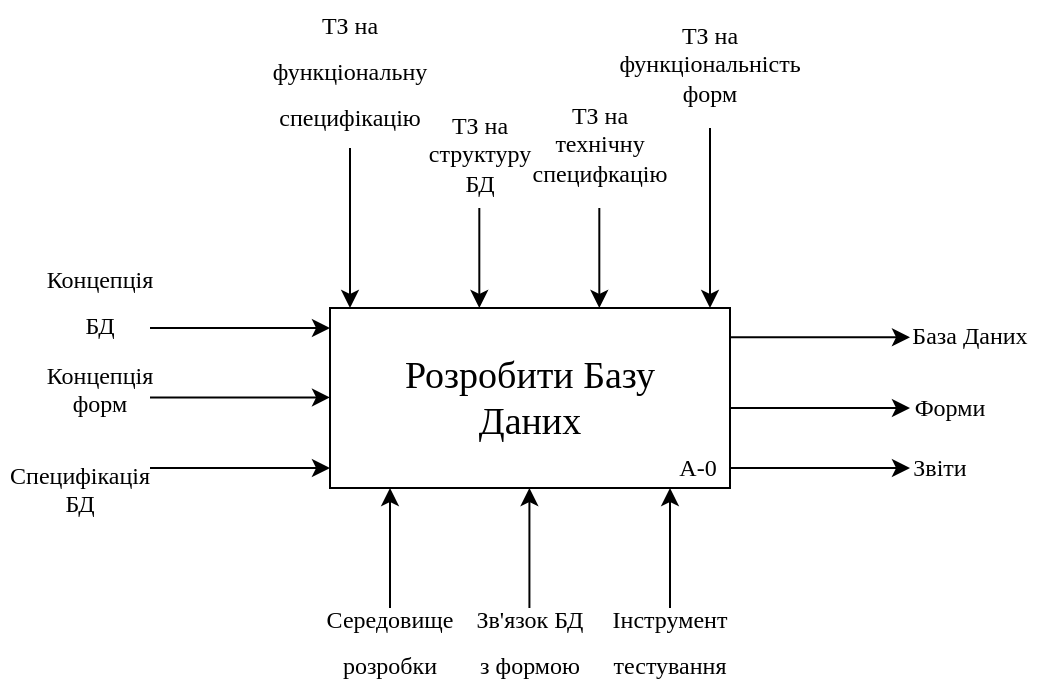 <mxfile version="20.3.6" type="device" pages="2"><diagram id="INt0NPFZi4sgm4ZMiHk9" name="Сторінка-1"><mxGraphModel dx="716" dy="1539" grid="1" gridSize="10" guides="1" tooltips="1" connect="1" arrows="1" fold="1" page="1" pageScale="1" pageWidth="827" pageHeight="1169" math="0" shadow="0"><root><mxCell id="0"/><mxCell id="1" parent="0"/><mxCell id="U6gqXGyVPpaEfHBoa-f7-1" value="" style="rounded=0;whiteSpace=wrap;html=1;" vertex="1" parent="1"><mxGeometry x="260" y="120" width="200" height="90" as="geometry"/></mxCell><mxCell id="U6gqXGyVPpaEfHBoa-f7-3" value="" style="endArrow=classic;html=1;rounded=0;entryX=0;entryY=0.25;entryDx=0;entryDy=0;" edge="1" parent="1"><mxGeometry width="50" height="50" relative="1" as="geometry"><mxPoint x="170" y="130" as="sourcePoint"/><mxPoint x="260" y="130" as="targetPoint"/></mxGeometry></mxCell><mxCell id="U6gqXGyVPpaEfHBoa-f7-6" value="" style="endArrow=classic;html=1;rounded=0;entryX=0;entryY=0.25;entryDx=0;entryDy=0;" edge="1" parent="1"><mxGeometry width="50" height="50" relative="1" as="geometry"><mxPoint x="170" y="200" as="sourcePoint"/><mxPoint x="260" y="200" as="targetPoint"/></mxGeometry></mxCell><mxCell id="U6gqXGyVPpaEfHBoa-f7-7" value="" style="endArrow=classic;html=1;rounded=0;entryX=0;entryY=0.25;entryDx=0;entryDy=0;" edge="1" parent="1"><mxGeometry width="50" height="50" relative="1" as="geometry"><mxPoint x="170" y="164.71" as="sourcePoint"/><mxPoint x="260" y="164.71" as="targetPoint"/></mxGeometry></mxCell><mxCell id="U6gqXGyVPpaEfHBoa-f7-9" value="" style="endArrow=classic;html=1;rounded=0;entryX=0.25;entryY=1;entryDx=0;entryDy=0;" edge="1" parent="1"><mxGeometry width="50" height="50" relative="1" as="geometry"><mxPoint x="290" y="270" as="sourcePoint"/><mxPoint x="290" y="210" as="targetPoint"/></mxGeometry></mxCell><mxCell id="U6gqXGyVPpaEfHBoa-f7-10" value="" style="endArrow=classic;html=1;rounded=0;entryX=0.25;entryY=1;entryDx=0;entryDy=0;" edge="1" parent="1"><mxGeometry width="50" height="50" relative="1" as="geometry"><mxPoint x="334.66" y="70" as="sourcePoint"/><mxPoint x="334.66" y="120" as="targetPoint"/></mxGeometry></mxCell><mxCell id="U6gqXGyVPpaEfHBoa-f7-12" value="" style="endArrow=classic;html=1;rounded=0;entryX=0;entryY=0.25;entryDx=0;entryDy=0;" edge="1" parent="1"><mxGeometry width="50" height="50" relative="1" as="geometry"><mxPoint x="460" y="134.66" as="sourcePoint"/><mxPoint x="550" y="134.66" as="targetPoint"/></mxGeometry></mxCell><mxCell id="U6gqXGyVPpaEfHBoa-f7-14" value="" style="endArrow=classic;html=1;rounded=0;entryX=0;entryY=0.25;entryDx=0;entryDy=0;" edge="1" parent="1"><mxGeometry width="50" height="50" relative="1" as="geometry"><mxPoint x="460" y="200" as="sourcePoint"/><mxPoint x="550" y="200" as="targetPoint"/></mxGeometry></mxCell><mxCell id="U6gqXGyVPpaEfHBoa-f7-15" value="" style="endArrow=classic;html=1;rounded=0;entryX=0.25;entryY=1;entryDx=0;entryDy=0;" edge="1" parent="1"><mxGeometry width="50" height="50" relative="1" as="geometry"><mxPoint x="394.66" y="70" as="sourcePoint"/><mxPoint x="394.66" y="120" as="targetPoint"/></mxGeometry></mxCell><mxCell id="U6gqXGyVPpaEfHBoa-f7-16" value="" style="endArrow=classic;html=1;rounded=0;entryX=0.25;entryY=1;entryDx=0;entryDy=0;" edge="1" parent="1"><mxGeometry width="50" height="50" relative="1" as="geometry"><mxPoint x="450" y="30" as="sourcePoint"/><mxPoint x="450" y="120" as="targetPoint"/></mxGeometry></mxCell><mxCell id="U6gqXGyVPpaEfHBoa-f7-17" value="" style="endArrow=classic;html=1;rounded=0;entryX=0.25;entryY=1;entryDx=0;entryDy=0;" edge="1" parent="1"><mxGeometry width="50" height="50" relative="1" as="geometry"><mxPoint x="270" y="40" as="sourcePoint"/><mxPoint x="270" y="120" as="targetPoint"/></mxGeometry></mxCell><mxCell id="U6gqXGyVPpaEfHBoa-f7-18" value="" style="endArrow=classic;html=1;rounded=0;entryX=0.25;entryY=1;entryDx=0;entryDy=0;" edge="1" parent="1"><mxGeometry width="50" height="50" relative="1" as="geometry"><mxPoint x="430" y="270" as="sourcePoint"/><mxPoint x="430" y="210" as="targetPoint"/></mxGeometry></mxCell><mxCell id="U6gqXGyVPpaEfHBoa-f7-19" value="" style="endArrow=classic;html=1;rounded=0;entryX=0.25;entryY=1;entryDx=0;entryDy=0;" edge="1" parent="1"><mxGeometry width="50" height="50" relative="1" as="geometry"><mxPoint x="359.71" y="270" as="sourcePoint"/><mxPoint x="359.71" y="210" as="targetPoint"/></mxGeometry></mxCell><mxCell id="U6gqXGyVPpaEfHBoa-f7-20" value="&lt;font style=&quot;font-size: 19px;&quot; face=&quot;Times New Roman&quot;&gt;Розробити Базу Даних&lt;/font&gt;" style="text;html=1;strokeColor=none;fillColor=none;align=center;verticalAlign=middle;whiteSpace=wrap;rounded=0;" vertex="1" parent="1"><mxGeometry x="295" y="150" width="130" height="30" as="geometry"/></mxCell><mxCell id="U6gqXGyVPpaEfHBoa-f7-21" value="&lt;font style=&quot;font-size: 12px;&quot;&gt;Зв'язок БД з формою&lt;/font&gt;" style="text;html=1;strokeColor=none;fillColor=none;align=center;verticalAlign=middle;whiteSpace=wrap;rounded=0;fontFamily=Times New Roman;fontSize=19;" vertex="1" parent="1"><mxGeometry x="330" y="270" width="60" height="30" as="geometry"/></mxCell><mxCell id="U6gqXGyVPpaEfHBoa-f7-22" value="&lt;font style=&quot;font-size: 12px;&quot;&gt;Середовище розробки&lt;/font&gt;" style="text;html=1;strokeColor=none;fillColor=none;align=center;verticalAlign=middle;whiteSpace=wrap;rounded=0;fontFamily=Times New Roman;fontSize=19;" vertex="1" parent="1"><mxGeometry x="260" y="270" width="60" height="30" as="geometry"/></mxCell><mxCell id="U6gqXGyVPpaEfHBoa-f7-23" value="&lt;font style=&quot;font-size: 12px;&quot;&gt;Інструмент тестування&lt;/font&gt;" style="text;html=1;strokeColor=none;fillColor=none;align=center;verticalAlign=middle;whiteSpace=wrap;rounded=0;fontFamily=Times New Roman;fontSize=19;" vertex="1" parent="1"><mxGeometry x="400" y="270" width="60" height="30" as="geometry"/></mxCell><mxCell id="U6gqXGyVPpaEfHBoa-f7-24" value="&lt;font style=&quot;font-size: 12px;&quot;&gt;ТЗ на функціональну специфікацію&lt;/font&gt;" style="text;html=1;strokeColor=none;fillColor=none;align=center;verticalAlign=middle;whiteSpace=wrap;rounded=0;fontFamily=Times New Roman;fontSize=19;" vertex="1" parent="1"><mxGeometry x="240" y="-15" width="60" height="30" as="geometry"/></mxCell><mxCell id="U6gqXGyVPpaEfHBoa-f7-25" value="&lt;div align=&quot;center&quot;&gt;&lt;font style=&quot;font-size: 12px;&quot;&gt;ТЗ на функціональність форм&lt;/font&gt;&lt;br&gt;&lt;/div&gt;" style="text;whiteSpace=wrap;html=1;fontSize=12;fontFamily=Times New Roman;align=center;" vertex="1" parent="1"><mxGeometry x="420" y="-30" width="60" height="40" as="geometry"/></mxCell><mxCell id="U6gqXGyVPpaEfHBoa-f7-26" value="&lt;div align=&quot;center&quot;&gt;&lt;font style=&quot;font-size: 12px;&quot;&gt;ТЗ на структуру БД&lt;/font&gt;&lt;br&gt;&lt;/div&gt;" style="text;whiteSpace=wrap;html=1;fontSize=12;fontFamily=Times New Roman;align=center;" vertex="1" parent="1"><mxGeometry x="310" y="15" width="50" height="40" as="geometry"/></mxCell><mxCell id="U6gqXGyVPpaEfHBoa-f7-27" value="&lt;div align=&quot;center&quot;&gt;&lt;font style=&quot;font-size: 12px;&quot;&gt;ТЗ на технічну специфкацію&lt;/font&gt;&lt;br&gt;&lt;/div&gt;" style="text;whiteSpace=wrap;html=1;fontSize=12;fontFamily=Times New Roman;align=center;" vertex="1" parent="1"><mxGeometry x="360" y="10" width="70" height="40" as="geometry"/></mxCell><mxCell id="U6gqXGyVPpaEfHBoa-f7-29" value="&lt;font style=&quot;font-size: 12px;&quot;&gt;Концепція БД&lt;/font&gt;" style="text;html=1;strokeColor=none;fillColor=none;align=center;verticalAlign=middle;whiteSpace=wrap;rounded=0;fontFamily=Times New Roman;fontSize=19;" vertex="1" parent="1"><mxGeometry x="115" y="100" width="60" height="30" as="geometry"/></mxCell><mxCell id="U6gqXGyVPpaEfHBoa-f7-31" value="&lt;div align=&quot;center&quot;&gt;&lt;font style=&quot;font-size: 12px;&quot;&gt;Концепція форм&lt;br&gt;&lt;/font&gt;&lt;/div&gt;" style="text;whiteSpace=wrap;html=1;fontSize=12;fontFamily=Times New Roman;align=center;" vertex="1" parent="1"><mxGeometry x="110" y="140" width="70" height="40" as="geometry"/></mxCell><mxCell id="U6gqXGyVPpaEfHBoa-f7-32" value="&lt;div align=&quot;center&quot;&gt;&lt;font style=&quot;font-size: 12px;&quot;&gt;Специфікація БД&lt;/font&gt;&lt;/div&gt;" style="text;whiteSpace=wrap;html=1;fontSize=12;fontFamily=Times New Roman;align=center;" vertex="1" parent="1"><mxGeometry x="95" y="190" width="80" height="40" as="geometry"/></mxCell><mxCell id="U6gqXGyVPpaEfHBoa-f7-33" value="&lt;div align=&quot;center&quot;&gt;База Даних&lt;/div&gt;" style="text;whiteSpace=wrap;html=1;fontSize=12;fontFamily=Times New Roman;align=center;" vertex="1" parent="1"><mxGeometry x="540" y="120" width="80" height="30" as="geometry"/></mxCell><mxCell id="U6gqXGyVPpaEfHBoa-f7-35" value="" style="endArrow=classic;html=1;rounded=0;entryX=0;entryY=0.25;entryDx=0;entryDy=0;" edge="1" parent="1"><mxGeometry width="50" height="50" relative="1" as="geometry"><mxPoint x="460" y="170.0" as="sourcePoint"/><mxPoint x="550" y="170.0" as="targetPoint"/></mxGeometry></mxCell><mxCell id="U6gqXGyVPpaEfHBoa-f7-36" value="Форми" style="text;html=1;strokeColor=none;fillColor=none;align=center;verticalAlign=middle;whiteSpace=wrap;rounded=0;fontFamily=Times New Roman;fontSize=12;" vertex="1" parent="1"><mxGeometry x="530" y="150" width="80" height="40" as="geometry"/></mxCell><mxCell id="U6gqXGyVPpaEfHBoa-f7-37" value="Звіти" style="text;html=1;strokeColor=none;fillColor=none;align=center;verticalAlign=middle;whiteSpace=wrap;rounded=0;fontFamily=Times New Roman;fontSize=12;" vertex="1" parent="1"><mxGeometry x="530" y="180" width="70" height="40" as="geometry"/></mxCell><mxCell id="U6gqXGyVPpaEfHBoa-f7-39" value="А-0" style="text;html=1;strokeColor=none;fillColor=none;align=center;verticalAlign=middle;whiteSpace=wrap;rounded=0;fontFamily=Times New Roman;fontSize=12;" vertex="1" parent="1"><mxGeometry x="414" y="185" width="60" height="30" as="geometry"/></mxCell></root></mxGraphModel></diagram><diagram id="6UiuxZXrDSP06YewEuTL" name="Сторінка-2"><mxGraphModel dx="1887" dy="2144" grid="1" gridSize="10" guides="1" tooltips="1" connect="1" arrows="1" fold="1" page="1" pageScale="1" pageWidth="827" pageHeight="1169" math="0" shadow="0"><root><mxCell id="0"/><mxCell id="1" parent="0"/><mxCell id="hnZOmmFA4xwz-ER-kAUA-1" style="edgeStyle=orthogonalEdgeStyle;rounded=0;orthogonalLoop=1;jettySize=auto;html=1;exitX=1;exitY=0.5;exitDx=0;exitDy=0;entryX=0.5;entryY=0;entryDx=0;entryDy=0;fontFamily=Times New Roman;fontSize=12;" edge="1" parent="1" source="RH5QEarCfi3vWT3m7IpA-1" target="RH5QEarCfi3vWT3m7IpA-2"><mxGeometry relative="1" as="geometry"/></mxCell><mxCell id="0cBlHmbwaeEhcJbyFxKD-6" style="edgeStyle=orthogonalEdgeStyle;rounded=0;orthogonalLoop=1;jettySize=auto;html=1;exitX=1;exitY=0.5;exitDx=0;exitDy=0;entryX=0;entryY=0.25;entryDx=0;entryDy=0;fontFamily=Times New Roman;fontSize=12;" edge="1" parent="1" source="RH5QEarCfi3vWT3m7IpA-1" target="RH5QEarCfi3vWT3m7IpA-4"><mxGeometry relative="1" as="geometry"><Array as="points"><mxPoint x="550" y="70"/><mxPoint x="550" y="295"/></Array></mxGeometry></mxCell><mxCell id="RH5QEarCfi3vWT3m7IpA-1" value="" style="rounded=0;whiteSpace=wrap;html=1;fontFamily=Times New Roman;fontSize=12;" vertex="1" parent="1"><mxGeometry x="80" y="40" width="120" height="60" as="geometry"/></mxCell><mxCell id="0cBlHmbwaeEhcJbyFxKD-2" style="edgeStyle=orthogonalEdgeStyle;rounded=0;orthogonalLoop=1;jettySize=auto;html=1;exitX=1;exitY=0.5;exitDx=0;exitDy=0;entryX=0;entryY=0.5;entryDx=0;entryDy=0;fontFamily=Times New Roman;fontSize=12;" edge="1" parent="1" source="RH5QEarCfi3vWT3m7IpA-2" target="RH5QEarCfi3vWT3m7IpA-3"><mxGeometry relative="1" as="geometry"/></mxCell><mxCell id="RH5QEarCfi3vWT3m7IpA-2" value="" style="rounded=0;whiteSpace=wrap;html=1;fontFamily=Times New Roman;fontSize=12;" vertex="1" parent="1"><mxGeometry x="240" y="120" width="120" height="60" as="geometry"/></mxCell><mxCell id="0cBlHmbwaeEhcJbyFxKD-5" style="edgeStyle=orthogonalEdgeStyle;rounded=0;orthogonalLoop=1;jettySize=auto;html=1;exitX=1;exitY=0.5;exitDx=0;exitDy=0;entryX=0;entryY=0.75;entryDx=0;entryDy=0;fontFamily=Times New Roman;fontSize=12;" edge="1" parent="1" source="RH5QEarCfi3vWT3m7IpA-3" target="RH5QEarCfi3vWT3m7IpA-4"><mxGeometry relative="1" as="geometry"/></mxCell><mxCell id="RH5QEarCfi3vWT3m7IpA-3" value="" style="rounded=0;whiteSpace=wrap;html=1;fontFamily=Times New Roman;fontSize=12;" vertex="1" parent="1"><mxGeometry x="400" y="200" width="120" height="60" as="geometry"/></mxCell><mxCell id="0cBlHmbwaeEhcJbyFxKD-8" style="edgeStyle=orthogonalEdgeStyle;rounded=0;orthogonalLoop=1;jettySize=auto;html=1;exitX=1;exitY=0.5;exitDx=0;exitDy=0;entryX=0;entryY=0.5;entryDx=0;entryDy=0;fontFamily=Times New Roman;fontSize=12;" edge="1" parent="1" source="RH5QEarCfi3vWT3m7IpA-4" target="RH5QEarCfi3vWT3m7IpA-5"><mxGeometry relative="1" as="geometry"/></mxCell><mxCell id="RH5QEarCfi3vWT3m7IpA-4" value="" style="rounded=0;whiteSpace=wrap;html=1;fontFamily=Times New Roman;fontSize=12;" vertex="1" parent="1"><mxGeometry x="560" y="280" width="120" height="60" as="geometry"/></mxCell><mxCell id="0cBlHmbwaeEhcJbyFxKD-10" style="edgeStyle=orthogonalEdgeStyle;rounded=0;orthogonalLoop=1;jettySize=auto;html=1;exitX=1;exitY=0.5;exitDx=0;exitDy=0;entryX=0;entryY=0.5;entryDx=0;entryDy=0;fontFamily=Times New Roman;fontSize=12;" edge="1" parent="1" source="RH5QEarCfi3vWT3m7IpA-5" target="RH5QEarCfi3vWT3m7IpA-6"><mxGeometry relative="1" as="geometry"/></mxCell><mxCell id="RH5QEarCfi3vWT3m7IpA-5" value="" style="rounded=0;whiteSpace=wrap;html=1;fontFamily=Times New Roman;fontSize=12;" vertex="1" parent="1"><mxGeometry x="720" y="360" width="120" height="60" as="geometry"/></mxCell><mxCell id="0cBlHmbwaeEhcJbyFxKD-12" style="edgeStyle=orthogonalEdgeStyle;rounded=0;orthogonalLoop=1;jettySize=auto;html=1;exitX=1;exitY=0.5;exitDx=0;exitDy=0;entryX=0;entryY=0.5;entryDx=0;entryDy=0;fontFamily=Times New Roman;fontSize=12;" edge="1" parent="1" source="RH5QEarCfi3vWT3m7IpA-6" target="RH5QEarCfi3vWT3m7IpA-7"><mxGeometry relative="1" as="geometry"/></mxCell><mxCell id="RH5QEarCfi3vWT3m7IpA-6" value="" style="rounded=0;whiteSpace=wrap;html=1;fontFamily=Times New Roman;fontSize=12;" vertex="1" parent="1"><mxGeometry x="880" y="440" width="120" height="60" as="geometry"/></mxCell><mxCell id="0cBlHmbwaeEhcJbyFxKD-14" style="edgeStyle=orthogonalEdgeStyle;rounded=0;orthogonalLoop=1;jettySize=auto;html=1;exitX=1;exitY=0.5;exitDx=0;exitDy=0;fontFamily=Times New Roman;fontSize=12;" edge="1" parent="1" source="RH5QEarCfi3vWT3m7IpA-7"><mxGeometry relative="1" as="geometry"><mxPoint x="1240" y="555" as="targetPoint"/></mxGeometry></mxCell><mxCell id="RH5QEarCfi3vWT3m7IpA-7" value="" style="rounded=0;whiteSpace=wrap;html=1;fontFamily=Times New Roman;fontSize=12;" vertex="1" parent="1"><mxGeometry x="1040" y="525" width="120" height="60" as="geometry"/></mxCell><mxCell id="RH5QEarCfi3vWT3m7IpA-8" value="&lt;b&gt;&lt;span&gt;Розробити структуру БД&lt;/span&gt;&lt;/b&gt;" style="text;html=1;strokeColor=none;fillColor=none;align=center;verticalAlign=middle;whiteSpace=wrap;rounded=0;fontFamily=Times New Roman;fontSize=12;" vertex="1" parent="1"><mxGeometry x="110" y="55" width="60" height="30" as="geometry"/></mxCell><mxCell id="RH5QEarCfi3vWT3m7IpA-9" value="&lt;b&gt;&lt;span&gt;Вибрати засіб та середовище реалізації&lt;/span&gt;&lt;/b&gt;" style="text;html=1;strokeColor=none;fillColor=none;align=center;verticalAlign=middle;whiteSpace=wrap;rounded=0;fontFamily=Times New Roman;fontSize=12;" vertex="1" parent="1"><mxGeometry x="270" y="135" width="60" height="30" as="geometry"/></mxCell><mxCell id="RH5QEarCfi3vWT3m7IpA-10" value="&lt;b&gt;&lt;span&gt;Розробка форм&lt;/span&gt;&lt;/b&gt;" style="text;html=1;strokeColor=none;fillColor=none;align=center;verticalAlign=middle;whiteSpace=wrap;rounded=0;fontFamily=Times New Roman;fontSize=12;" vertex="1" parent="1"><mxGeometry x="430" y="215" width="60" height="30" as="geometry"/></mxCell><mxCell id="RH5QEarCfi3vWT3m7IpA-11" value="&lt;b&gt;&lt;span&gt;Реалізація зв'язку між формою та БД&lt;br&gt;&lt;/span&gt;&lt;/b&gt;" style="text;html=1;strokeColor=none;fillColor=none;align=center;verticalAlign=middle;whiteSpace=wrap;rounded=0;fontFamily=Times New Roman;fontSize=12;" vertex="1" parent="1"><mxGeometry x="585" y="295" width="70" height="30" as="geometry"/></mxCell><mxCell id="RH5QEarCfi3vWT3m7IpA-12" value="&lt;b&gt;&lt;span&gt;Розробка запитів&lt;br&gt;&lt;/span&gt;&lt;/b&gt;" style="text;html=1;strokeColor=none;fillColor=none;align=center;verticalAlign=middle;whiteSpace=wrap;rounded=0;fontFamily=Times New Roman;fontSize=12;" vertex="1" parent="1"><mxGeometry x="750" y="375" width="60" height="30" as="geometry"/></mxCell><mxCell id="RH5QEarCfi3vWT3m7IpA-13" value="&lt;b&gt;&lt;span&gt;Розробка звітів&lt;br&gt;&lt;/span&gt;&lt;/b&gt;" style="text;html=1;strokeColor=none;fillColor=none;align=center;verticalAlign=middle;whiteSpace=wrap;rounded=0;fontFamily=Times New Roman;fontSize=12;" vertex="1" parent="1"><mxGeometry x="910" y="455" width="60" height="30" as="geometry"/></mxCell><mxCell id="RH5QEarCfi3vWT3m7IpA-14" value="&lt;b&gt;&lt;span&gt;Тестування роботи БД&lt;/span&gt;&lt;/b&gt;" style="text;html=1;strokeColor=none;fillColor=none;align=center;verticalAlign=middle;whiteSpace=wrap;rounded=0;fontFamily=Times New Roman;fontSize=12;" vertex="1" parent="1"><mxGeometry x="1070" y="540" width="60" height="30" as="geometry"/></mxCell><mxCell id="q4d6D-ZwH-2HgHMlBxX0-1" value="" style="endArrow=classic;html=1;rounded=0;fontFamily=Times New Roman;fontSize=12;entryX=0;entryY=0.5;entryDx=0;entryDy=0;" edge="1" parent="1" target="RH5QEarCfi3vWT3m7IpA-1"><mxGeometry width="50" height="50" relative="1" as="geometry"><mxPoint x="10" y="70" as="sourcePoint"/><mxPoint x="60" y="50" as="targetPoint"/></mxGeometry></mxCell><mxCell id="q4d6D-ZwH-2HgHMlBxX0-2" value="Концепція БД" style="text;html=1;strokeColor=none;fillColor=none;align=center;verticalAlign=middle;whiteSpace=wrap;rounded=0;fontFamily=Times New Roman;fontSize=12;" vertex="1" parent="1"><mxGeometry x="10" y="40" width="60" height="30" as="geometry"/></mxCell><mxCell id="hnZOmmFA4xwz-ER-kAUA-2" value="Структура БД" style="text;html=1;strokeColor=none;fillColor=none;align=center;verticalAlign=middle;whiteSpace=wrap;rounded=0;fontFamily=Times New Roman;fontSize=12;" vertex="1" parent="1"><mxGeometry x="220" y="40" width="60" height="30" as="geometry"/></mxCell><mxCell id="jU8AC-YknIv-D7Sxa04R-2" value="" style="endArrow=classic;html=1;rounded=0;fontFamily=Times New Roman;fontSize=12;" edge="1" parent="1"><mxGeometry width="50" height="50" relative="1" as="geometry"><mxPoint x="10" y="135" as="sourcePoint"/><mxPoint x="240" y="135" as="targetPoint"/></mxGeometry></mxCell><mxCell id="jU8AC-YknIv-D7Sxa04R-3" value="" style="endArrow=classic;html=1;rounded=0;fontFamily=Times New Roman;fontSize=12;" edge="1" parent="1"><mxGeometry width="50" height="50" relative="1" as="geometry"><mxPoint x="10" y="170" as="sourcePoint"/><mxPoint x="240" y="170" as="targetPoint"/></mxGeometry></mxCell><mxCell id="jU8AC-YknIv-D7Sxa04R-4" value="Концепція форм" style="text;html=1;strokeColor=none;fillColor=none;align=center;verticalAlign=middle;whiteSpace=wrap;rounded=0;fontFamily=Times New Roman;fontSize=12;" vertex="1" parent="1"><mxGeometry x="10" y="105" width="60" height="30" as="geometry"/></mxCell><mxCell id="ErGKWqOnCv29HGIJnhp9-1" value="Специфікація БД" style="text;html=1;strokeColor=none;fillColor=none;align=center;verticalAlign=middle;whiteSpace=wrap;rounded=0;fontFamily=Times New Roman;fontSize=12;" vertex="1" parent="1"><mxGeometry x="10" y="135" width="60" height="35" as="geometry"/></mxCell><mxCell id="0cBlHmbwaeEhcJbyFxKD-3" value="Середовище розробки" style="text;html=1;strokeColor=none;fillColor=none;align=center;verticalAlign=middle;whiteSpace=wrap;rounded=0;fontFamily=Times New Roman;fontSize=12;" vertex="1" parent="1"><mxGeometry x="384" y="138" width="60" height="30" as="geometry"/></mxCell><mxCell id="0cBlHmbwaeEhcJbyFxKD-4" value="Форма" style="text;html=1;strokeColor=none;fillColor=none;align=center;verticalAlign=middle;whiteSpace=wrap;rounded=0;fontFamily=Times New Roman;fontSize=12;" vertex="1" parent="1"><mxGeometry x="510" y="200" width="60" height="30" as="geometry"/></mxCell><mxCell id="0cBlHmbwaeEhcJbyFxKD-9" value="Встановлений зв'язок" style="text;html=1;strokeColor=none;fillColor=none;align=center;verticalAlign=middle;whiteSpace=wrap;rounded=0;fontFamily=Times New Roman;fontSize=12;" vertex="1" parent="1"><mxGeometry x="690" y="290" width="60" height="30" as="geometry"/></mxCell><mxCell id="0cBlHmbwaeEhcJbyFxKD-11" value="Запити" style="text;html=1;strokeColor=none;fillColor=none;align=center;verticalAlign=middle;whiteSpace=wrap;rounded=0;fontFamily=Times New Roman;fontSize=12;" vertex="1" parent="1"><mxGeometry x="830" y="360" width="70" height="40" as="geometry"/></mxCell><mxCell id="0cBlHmbwaeEhcJbyFxKD-13" value="Звіти" style="text;html=1;strokeColor=none;fillColor=none;align=center;verticalAlign=middle;whiteSpace=wrap;rounded=0;fontFamily=Times New Roman;fontSize=12;" vertex="1" parent="1"><mxGeometry x="990" y="440" width="60" height="40" as="geometry"/></mxCell><mxCell id="0cBlHmbwaeEhcJbyFxKD-15" value="База Даних" style="text;html=1;strokeColor=none;fillColor=none;align=center;verticalAlign=middle;whiteSpace=wrap;rounded=0;fontFamily=Times New Roman;fontSize=12;" vertex="1" parent="1"><mxGeometry x="1170" y="525" width="60" height="30" as="geometry"/></mxCell><mxCell id="qlALc98KZMy8GXnnf2ES-1" value="" style="endArrow=classic;html=1;rounded=0;fontFamily=Times New Roman;fontSize=12;entryX=0.117;entryY=0;entryDx=0;entryDy=0;entryPerimeter=0;" edge="1" parent="1" target="RH5QEarCfi3vWT3m7IpA-1"><mxGeometry width="50" height="50" relative="1" as="geometry"><mxPoint x="94" y="-30" as="sourcePoint"/><mxPoint x="240" as="targetPoint"/></mxGeometry></mxCell><mxCell id="qlALc98KZMy8GXnnf2ES-2" value="" style="endArrow=classic;html=1;rounded=0;fontFamily=Times New Roman;fontSize=12;entryX=0.25;entryY=0;entryDx=0;entryDy=0;" edge="1" parent="1"><mxGeometry width="50" height="50" relative="1" as="geometry"><mxPoint x="140" y="-70" as="sourcePoint"/><mxPoint x="139.5" y="40" as="targetPoint"/></mxGeometry></mxCell><mxCell id="qlALc98KZMy8GXnnf2ES-3" value="" style="endArrow=classic;html=1;rounded=0;fontFamily=Times New Roman;fontSize=12;entryX=0.9;entryY=0.017;entryDx=0;entryDy=0;entryPerimeter=0;" edge="1" parent="1" target="RH5QEarCfi3vWT3m7IpA-1"><mxGeometry width="50" height="50" relative="1" as="geometry"><mxPoint x="188" y="-30" as="sourcePoint"/><mxPoint x="170" y="40" as="targetPoint"/></mxGeometry></mxCell><mxCell id="eGZktaTnv3EfZgrF0oDA-1" value="ТЗ на структуру БД" style="text;html=1;strokeColor=none;fillColor=none;align=center;verticalAlign=middle;whiteSpace=wrap;rounded=0;fontFamily=Times New Roman;fontSize=12;" vertex="1" parent="1"><mxGeometry x="60" y="-70" width="60" height="30" as="geometry"/></mxCell><mxCell id="eGZktaTnv3EfZgrF0oDA-2" value="ТЗ на функціонаьну специфікацію" style="text;html=1;strokeColor=none;fillColor=none;align=center;verticalAlign=middle;whiteSpace=wrap;rounded=0;fontFamily=Times New Roman;fontSize=12;" vertex="1" parent="1"><mxGeometry x="110" y="-110" width="60" height="30" as="geometry"/></mxCell><mxCell id="fdxe0faBUSewgZgaZVJQ-1" value="ТЗ на технічну специфікацію" style="text;html=1;strokeColor=none;fillColor=none;align=center;verticalAlign=middle;whiteSpace=wrap;rounded=0;fontFamily=Times New Roman;fontSize=12;" vertex="1" parent="1"><mxGeometry x="160" y="-70" width="60" height="30" as="geometry"/></mxCell><mxCell id="3SnuZOP1UE_oso-fg1yL-1" value="ТЗ на функціонаьність форм" style="text;html=1;strokeColor=none;fillColor=none;align=center;verticalAlign=middle;whiteSpace=wrap;rounded=0;fontFamily=Times New Roman;fontSize=12;" vertex="1" parent="1"><mxGeometry x="430" y="-110" width="60" height="30" as="geometry"/></mxCell><mxCell id="HqsT7HN0idroTtp-c56G-1" value="" style="endArrow=classic;html=1;rounded=0;fontFamily=Times New Roman;fontSize=12;entryX=0.5;entryY=0;entryDx=0;entryDy=0;" edge="1" parent="1" target="RH5QEarCfi3vWT3m7IpA-3"><mxGeometry width="50" height="50" relative="1" as="geometry"><mxPoint x="460" y="-70" as="sourcePoint"/><mxPoint x="500" y="-30" as="targetPoint"/></mxGeometry></mxCell><mxCell id="X5G8nyh2cobbylm3gTwj-1" value="Вимоги до складання звітів" style="text;html=1;strokeColor=none;fillColor=none;align=center;verticalAlign=middle;whiteSpace=wrap;rounded=0;fontFamily=Times New Roman;fontSize=12;" vertex="1" parent="1"><mxGeometry x="910" y="-110" width="60" height="30" as="geometry"/></mxCell><mxCell id="X5G8nyh2cobbylm3gTwj-2" value="Умови запитів" style="text;html=1;strokeColor=none;fillColor=none;align=center;verticalAlign=middle;whiteSpace=wrap;rounded=0;fontFamily=Times New Roman;fontSize=12;" vertex="1" parent="1"><mxGeometry x="750" y="-100" width="60" height="30" as="geometry"/></mxCell><mxCell id="X5G8nyh2cobbylm3gTwj-3" value="Вимоги до функціоналу" style="text;html=1;strokeColor=none;fillColor=none;align=center;verticalAlign=middle;whiteSpace=wrap;rounded=0;fontFamily=Times New Roman;fontSize=12;" vertex="1" parent="1"><mxGeometry x="1070" y="-100" width="60" height="30" as="geometry"/></mxCell><mxCell id="X5G8nyh2cobbylm3gTwj-5" value="" style="endArrow=classic;html=1;rounded=0;fontFamily=Times New Roman;fontSize=12;entryX=0.5;entryY=0;entryDx=0;entryDy=0;exitX=0.5;exitY=1;exitDx=0;exitDy=0;" edge="1" parent="1" source="X5G8nyh2cobbylm3gTwj-2" target="RH5QEarCfi3vWT3m7IpA-5"><mxGeometry width="50" height="50" relative="1" as="geometry"><mxPoint x="780" y="70" as="sourcePoint"/><mxPoint x="830" y="20" as="targetPoint"/></mxGeometry></mxCell><mxCell id="X5G8nyh2cobbylm3gTwj-6" value="" style="endArrow=classic;html=1;rounded=0;fontFamily=Times New Roman;fontSize=12;entryX=0.5;entryY=0;entryDx=0;entryDy=0;" edge="1" parent="1" target="RH5QEarCfi3vWT3m7IpA-6"><mxGeometry width="50" height="50" relative="1" as="geometry"><mxPoint x="940" y="-70" as="sourcePoint"/><mxPoint x="960" y="290" as="targetPoint"/></mxGeometry></mxCell><mxCell id="X5G8nyh2cobbylm3gTwj-7" value="" style="endArrow=classic;html=1;rounded=0;fontFamily=Times New Roman;fontSize=12;entryX=0.5;entryY=0;entryDx=0;entryDy=0;exitX=0.5;exitY=1;exitDx=0;exitDy=0;" edge="1" parent="1" source="X5G8nyh2cobbylm3gTwj-3" target="RH5QEarCfi3vWT3m7IpA-7"><mxGeometry width="50" height="50" relative="1" as="geometry"><mxPoint x="1090" y="140" as="sourcePoint"/><mxPoint x="1100" y="330" as="targetPoint"/></mxGeometry></mxCell><mxCell id="DzapU5tfW3wkUVkdP0X8-2" value="Середовище розробки" style="text;html=1;strokeColor=none;fillColor=none;align=center;verticalAlign=middle;whiteSpace=wrap;rounded=0;fontFamily=Times New Roman;fontSize=12;" vertex="1" parent="1"><mxGeometry x="270" y="640" width="60" height="30" as="geometry"/></mxCell><mxCell id="ggWjp-GKPfw6oODIHnZ3-2" value="Метод встановлення зв'язку БД з формою" style="text;html=1;strokeColor=none;fillColor=none;align=center;verticalAlign=middle;whiteSpace=wrap;rounded=0;fontFamily=Times New Roman;fontSize=12;" vertex="1" parent="1"><mxGeometry x="560" y="640" width="120" height="30" as="geometry"/></mxCell><mxCell id="gOcgYBlT0vYpuytS3NMB-1" value="Інструмент тестування" style="text;html=1;strokeColor=none;fillColor=none;align=center;verticalAlign=middle;whiteSpace=wrap;rounded=0;fontFamily=Times New Roman;fontSize=12;" vertex="1" parent="1"><mxGeometry x="1070" y="640" width="60" height="30" as="geometry"/></mxCell><mxCell id="1JmQsoyExKyHmSsaGjJX-1" value="Інструмент формування звітів" style="text;html=1;strokeColor=none;fillColor=none;align=center;verticalAlign=middle;whiteSpace=wrap;rounded=0;fontFamily=Times New Roman;fontSize=12;" vertex="1" parent="1"><mxGeometry x="890" y="640" width="100" height="30" as="geometry"/></mxCell><mxCell id="1n_rAY1BeIuz5G82xO_T-2" value="" style="endArrow=classic;html=1;rounded=0;fontFamily=Times New Roman;fontSize=12;exitX=0.5;exitY=0;exitDx=0;exitDy=0;entryX=0.5;entryY=1;entryDx=0;entryDy=0;" edge="1" parent="1" source="gOcgYBlT0vYpuytS3NMB-1" target="RH5QEarCfi3vWT3m7IpA-7"><mxGeometry width="50" height="50" relative="1" as="geometry"><mxPoint x="1020" y="640" as="sourcePoint"/><mxPoint x="1070" y="590" as="targetPoint"/></mxGeometry></mxCell><mxCell id="1n_rAY1BeIuz5G82xO_T-3" value="" style="endArrow=classic;html=1;rounded=0;fontFamily=Times New Roman;fontSize=12;entryX=0.5;entryY=1;entryDx=0;entryDy=0;" edge="1" parent="1" target="RH5QEarCfi3vWT3m7IpA-6"><mxGeometry width="50" height="50" relative="1" as="geometry"><mxPoint x="940" y="640" as="sourcePoint"/><mxPoint x="920" y="530" as="targetPoint"/></mxGeometry></mxCell><mxCell id="1n_rAY1BeIuz5G82xO_T-4" value="" style="endArrow=classic;html=1;rounded=0;fontFamily=Times New Roman;fontSize=12;entryX=0.5;entryY=1;entryDx=0;entryDy=0;" edge="1" parent="1" target="RH5QEarCfi3vWT3m7IpA-5"><mxGeometry width="50" height="50" relative="1" as="geometry"><mxPoint x="300" y="480" as="sourcePoint"/><mxPoint x="770" y="470" as="targetPoint"/><Array as="points"><mxPoint x="780" y="480"/></Array></mxGeometry></mxCell><mxCell id="1n_rAY1BeIuz5G82xO_T-5" value="" style="endArrow=classic;html=1;rounded=0;fontFamily=Times New Roman;fontSize=12;entryX=0.5;entryY=1;entryDx=0;entryDy=0;" edge="1" parent="1" target="RH5QEarCfi3vWT3m7IpA-4"><mxGeometry width="50" height="50" relative="1" as="geometry"><mxPoint x="620" y="640" as="sourcePoint"/><mxPoint x="620" y="430" as="targetPoint"/></mxGeometry></mxCell><mxCell id="1n_rAY1BeIuz5G82xO_T-7" value="" style="endArrow=classic;html=1;rounded=0;fontFamily=Times New Roman;fontSize=12;exitX=0.5;exitY=0;exitDx=0;exitDy=0;entryX=0.5;entryY=1;entryDx=0;entryDy=0;" edge="1" parent="1" source="DzapU5tfW3wkUVkdP0X8-2" target="RH5QEarCfi3vWT3m7IpA-2"><mxGeometry width="50" height="50" relative="1" as="geometry"><mxPoint x="230" y="430" as="sourcePoint"/><mxPoint x="280" y="380" as="targetPoint"/><Array as="points"><mxPoint x="300" y="510"/></Array></mxGeometry></mxCell><mxCell id="1n_rAY1BeIuz5G82xO_T-8" value="" style="endArrow=classic;html=1;rounded=0;fontFamily=Times New Roman;fontSize=12;entryX=0.5;entryY=1;entryDx=0;entryDy=0;" edge="1" parent="1" target="RH5QEarCfi3vWT3m7IpA-3"><mxGeometry width="50" height="50" relative="1" as="geometry"><mxPoint x="300" y="480" as="sourcePoint"/><mxPoint x="420" y="410" as="targetPoint"/><Array as="points"><mxPoint x="460" y="480"/></Array></mxGeometry></mxCell><mxCell id="1n_rAY1BeIuz5G82xO_T-9" value="1" style="text;html=1;strokeColor=none;fillColor=none;align=center;verticalAlign=middle;whiteSpace=wrap;rounded=0;fontFamily=Times New Roman;fontSize=12;" vertex="1" parent="1"><mxGeometry x="160" y="75" width="60" height="30" as="geometry"/></mxCell><mxCell id="1n_rAY1BeIuz5G82xO_T-10" value="2" style="text;html=1;strokeColor=none;fillColor=none;align=center;verticalAlign=middle;whiteSpace=wrap;rounded=0;fontFamily=Times New Roman;fontSize=12;" vertex="1" parent="1"><mxGeometry x="324" y="150" width="60" height="40" as="geometry"/></mxCell><mxCell id="1n_rAY1BeIuz5G82xO_T-11" value="3" style="text;html=1;strokeColor=none;fillColor=none;align=center;verticalAlign=middle;whiteSpace=wrap;rounded=0;fontFamily=Times New Roman;fontSize=12;" vertex="1" parent="1"><mxGeometry x="480" y="230" width="60" height="40" as="geometry"/></mxCell><mxCell id="1n_rAY1BeIuz5G82xO_T-12" value="4" style="text;html=1;strokeColor=none;fillColor=none;align=center;verticalAlign=middle;whiteSpace=wrap;rounded=0;fontFamily=Times New Roman;fontSize=12;" vertex="1" parent="1"><mxGeometry x="640" y="310" width="60" height="40" as="geometry"/></mxCell><mxCell id="1n_rAY1BeIuz5G82xO_T-13" value="5" style="text;html=1;strokeColor=none;fillColor=none;align=center;verticalAlign=middle;whiteSpace=wrap;rounded=0;fontFamily=Times New Roman;fontSize=12;" vertex="1" parent="1"><mxGeometry x="800" y="390" width="60" height="40" as="geometry"/></mxCell><mxCell id="1n_rAY1BeIuz5G82xO_T-14" value="6" style="text;html=1;strokeColor=none;fillColor=none;align=center;verticalAlign=middle;whiteSpace=wrap;rounded=0;fontFamily=Times New Roman;fontSize=12;" vertex="1" parent="1"><mxGeometry x="960" y="470" width="60" height="40" as="geometry"/></mxCell><mxCell id="1n_rAY1BeIuz5G82xO_T-15" value="7" style="text;html=1;strokeColor=none;fillColor=none;align=center;verticalAlign=middle;whiteSpace=wrap;rounded=0;fontFamily=Times New Roman;fontSize=12;" vertex="1" parent="1"><mxGeometry x="1120" y="555" width="60" height="40" as="geometry"/></mxCell></root></mxGraphModel></diagram></mxfile>